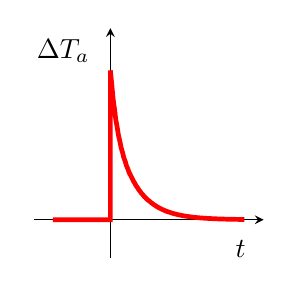 % This file was created by matplotlib2tikz v0.6.10.
\begin{tikzpicture}

\begin{axis}[
ticks=none,
xmin=-0.2, xmax=0.4,
ymin=-0.5e-07, ymax=2.5e-07,
axis x line=center,
axis y line=center,
every axis x label/.style={at={(ticklabel cs:0.9)}, below=4pt},
every axis y label/.style={at={(ticklabel cs:0.9)}, left=4pt},
xlabel={$t$},
ylabel={$\Delta T_a$},
width=4.5cm,
height=4.5cm
]
\addplot [line width = 1.7pt, red]
table {%
-0.15 0
1e-08 0
0 1.949e-07
0.004 1.751e-07
0.007 1.582e-07
0.011 1.437e-07
0.014 1.311e-07
0.018 1.202e-07
0.021 1.105e-07
0.025 1.019e-07
0.028 9.432e-08
0.032 8.748e-08
0.035 8.13e-08
0.039 7.57e-08
0.042 7.059e-08
0.046 6.591e-08
0.049 6.162e-08
0.053 5.765e-08
0.057 5.399e-08
0.06 5.06e-08
0.064 4.744e-08
0.067 4.451e-08
0.071 4.177e-08
0.074 3.922e-08
0.078 3.683e-08
0.081 3.46e-08
0.085 3.25e-08
0.088 3.055e-08
0.092 2.871e-08
0.095 2.699e-08
0.099 2.537e-08
0.103 2.385e-08
0.106 2.242e-08
0.11 2.109e-08
0.113 1.983e-08
0.117 1.865e-08
0.12 1.753e-08
0.124 1.649e-08
0.127 1.551e-08
0.131 1.459e-08
0.134 1.372e-08
0.138 1.29e-08
0.141 1.213e-08
0.145 1.141e-08
0.148 1.073e-08
0.152 1.01e-08
0.156 9.497e-09
0.159 8.932e-09
0.163 8.401e-09
0.166 7.902e-09
0.17 7.433e-09
0.173 6.991e-09
0.177 6.576e-09
0.18 6.185e-09
0.184 5.818e-09
0.187 5.472e-09
0.191 5.147e-09
0.194 4.841e-09
0.198 4.553e-09
0.202 4.283e-09
0.205 4.029e-09
0.209 3.789e-09
0.212 3.564e-09
0.216 3.352e-09
0.219 3.153e-09
0.223 2.966e-09
0.226 2.79e-09
0.23 2.624e-09
0.233 2.468e-09
0.237 2.322e-09
0.24 2.184e-09
0.244 2.054e-09
0.247 1.932e-09
0.251 1.817e-09
0.255 1.709e-09
0.258 1.608e-09
0.262 1.512e-09
0.265 1.422e-09
0.269 1.338e-09
0.272 1.258e-09
0.276 1.184e-09
0.279 1.113e-09
0.283 1.047e-09
0.286 9.85e-10
0.29 9.265e-10
0.293 8.714e-10
0.297 8.197e-10
0.301 7.71e-10
0.304 7.252e-10
0.308 6.821e-10
0.311 6.416e-10
0.315 6.035e-10
0.318 5.676e-10
0.322 5.339e-10
0.325 5.022e-10
0.329 4.723e-10
0.332 4.443e-10
0.336 4.179e-10
0.339 3.931e-10
0.343 3.697e-10
0.346 3.478e-10
0.35 3.271e-10
};
\end{axis}

\end{tikzpicture}